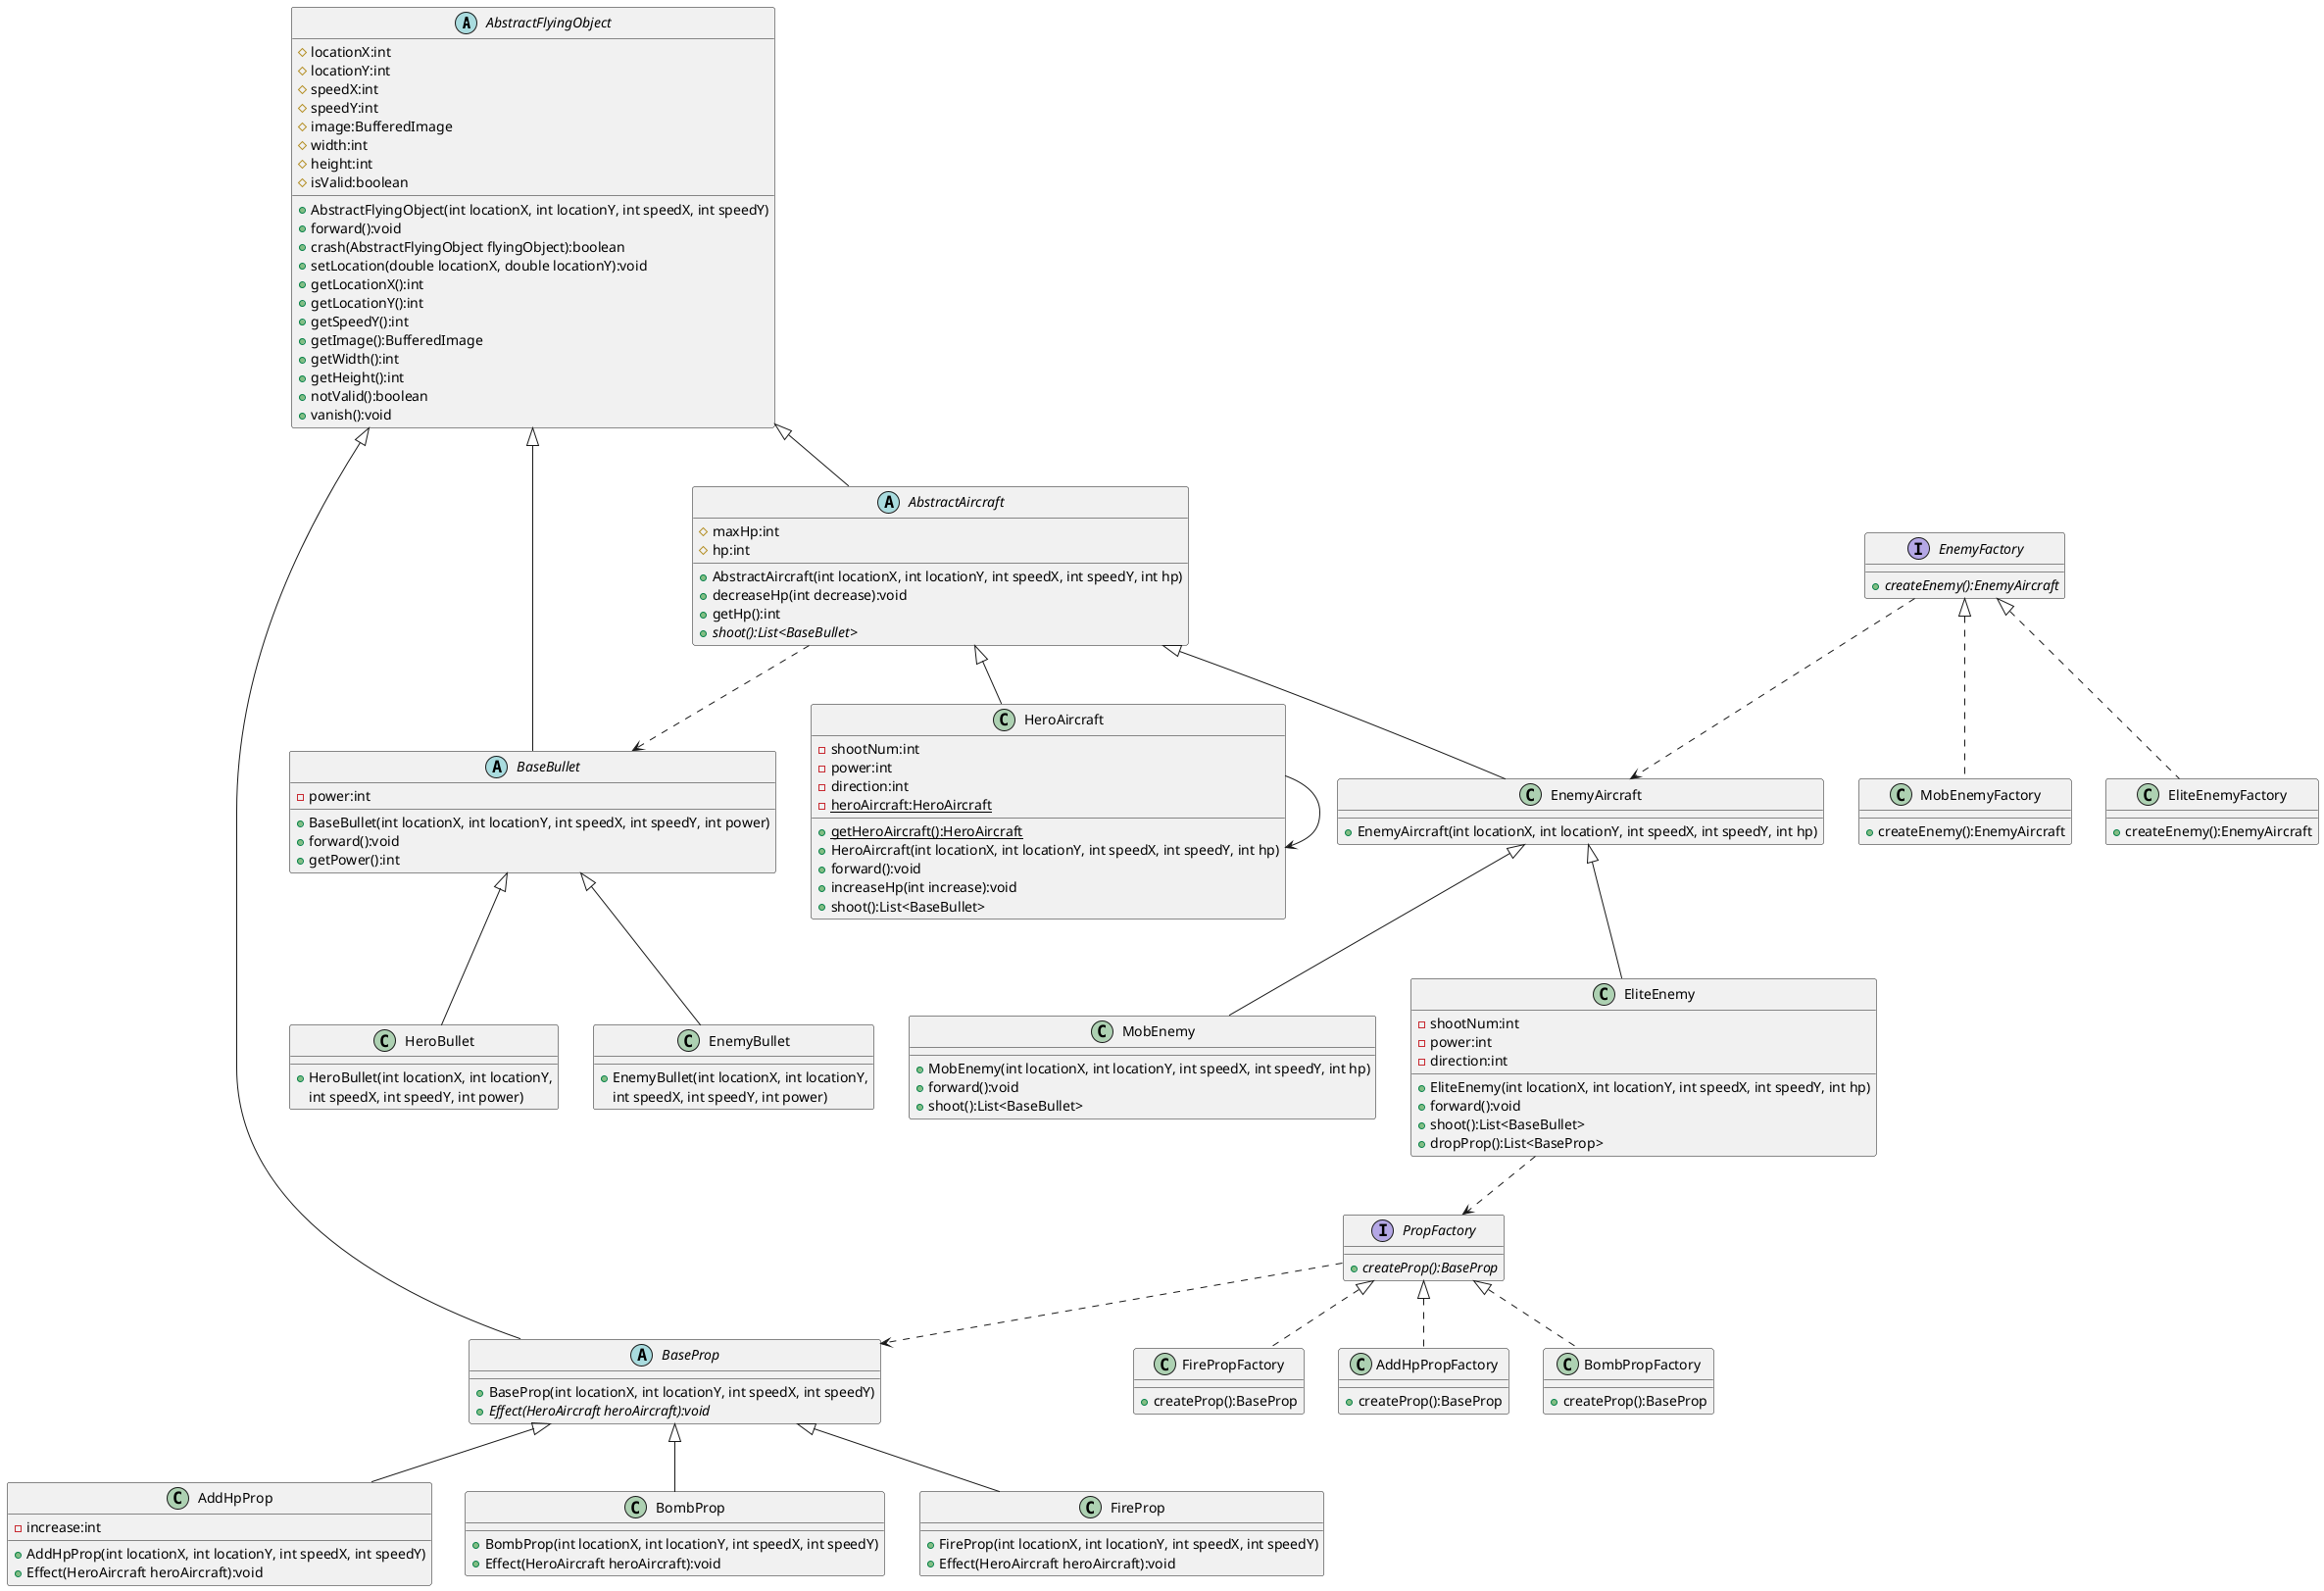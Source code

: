 @startuml
'https://plantuml.com/class-diagram

abstract class AbstractFlyingObject
{
    # locationX:int
    # locationY:int
    # speedX:int
    # speedY:int
    # image:BufferedImage
    # width:int
    # height:int
    # isValid:boolean

    + AbstractFlyingObject(int locationX, int locationY, int speedX, int speedY)
    + forward():void
    + crash(AbstractFlyingObject flyingObject):boolean
    + setLocation(double locationX, double locationY):void
    + getLocationX():int
    + getLocationY():int
    + getSpeedY():int
    + getImage():BufferedImage
    + getWidth():int
    + getHeight():int
    + notValid():boolean
    + vanish():void
}
abstract class AbstractAircraft
{
	# maxHp:int
    # hp:int
    + AbstractAircraft(int locationX, int locationY, int speedX, int speedY, int hp)
    + decreaseHp(int decrease):void
    + getHp():int
    + {abstract} shoot():List<BaseBullet>
 }


class HeroAircraft {
    - shootNum:int
    - power:int
    - direction:int
    - {static} heroAircraft:HeroAircraft
    + {static} getHeroAircraft():HeroAircraft
    + HeroAircraft(int locationX, int locationY, int speedX, int speedY, int hp)
    + forward():void
    + increaseHp(int increase):void
    + shoot():List<BaseBullet>
}
HeroAircraft --> HeroAircraft
AbstractAircraft <|-- HeroAircraft

class EnemyAircraft{
    + EnemyAircraft(int locationX, int locationY, int speedX, int speedY, int hp)
}
AbstractAircraft <|-- EnemyAircraft

class MobEnemy {
    + MobEnemy(int locationX, int locationY, int speedX, int speedY, int hp)
    + forward():void
    + shoot():List<BaseBullet>
}
EnemyAircraft <|-- MobEnemy

class EliteEnemy {
    - shootNum:int
    - power:int
    - direction:int
    + EliteEnemy(int locationX, int locationY, int speedX, int speedY, int hp)
    + forward():void
    + shoot():List<BaseBullet>
    + dropProp():List<BaseProp>
}
EnemyAircraft <|-- EliteEnemy

interface EnemyFactory
{
    + {abstract} createEnemy():EnemyAircraft
}

class MobEnemyFactory
{
    + createEnemy():EnemyAircraft
}
EnemyFactory <|.. EliteEnemyFactory
EnemyFactory <|.. MobEnemyFactory

class EliteEnemyFactory
{
    + createEnemy():EnemyAircraft
}

EnemyFactory ..> EnemyAircraft
'MobEnemyFactory ..> MobEnemy
'EliteEnemyFactory ..> EliteEnemy

abstract class BaseBullet
{
    - power:int
    + BaseBullet(int locationX, int locationY, int speedX, int speedY, int power)
    + forward():void
	+ getPower():int
}

class HeroBullet {
    + HeroBullet(int locationX, int locationY,
     int speedX, int speedY, int power)
}

class EnemyBullet {
    + EnemyBullet(int locationX, int locationY,
     int speedX, int speedY, int power)
}

BaseBullet <|-- HeroBullet
BaseBullet <|-- EnemyBullet


abstract class BaseProp{
    + BaseProp(int locationX, int locationY, int speedX, int speedY)
    + {abstract} Effect(HeroAircraft heroAircraft):void
}


class AddHpProp{
    - increase:int
    + AddHpProp(int locationX, int locationY, int speedX, int speedY)
    + Effect(HeroAircraft heroAircraft):void
}

class BombProp{
    + BombProp(int locationX, int locationY, int speedX, int speedY)
    + Effect(HeroAircraft heroAircraft):void
}

class FireProp{
    + FireProp(int locationX, int locationY, int speedX, int speedY)
    + Effect(HeroAircraft heroAircraft):void
}

BaseProp <|-- AddHpProp
BaseProp <|-- BombProp
BaseProp <|-- FireProp

interface PropFactory
{
    + {abstract} createProp():BaseProp
}

class AddHpPropFactory
{
    + createProp():BaseProp
}
class BombPropFactory
{
    + createProp():BaseProp
}
class FirePropFactory
{
    + createProp():BaseProp
}

PropFactory <|.. AddHpPropFactory
PropFactory <|.. BombPropFactory
PropFactory <|.. FirePropFactory

PropFactory ..> BaseProp

'AddHpPropFactory ..> AddHpProp
'BombPropFactory ..> BombProp
'FirePropFactory ..> FireProp

AbstractAircraft ..> BaseBullet
EliteEnemy ..> PropFactory

AbstractFlyingObject <|-- AbstractAircraft
AbstractFlyingObject <|-- BaseBullet
AbstractFlyingObject <|-- BaseProp

@enduml